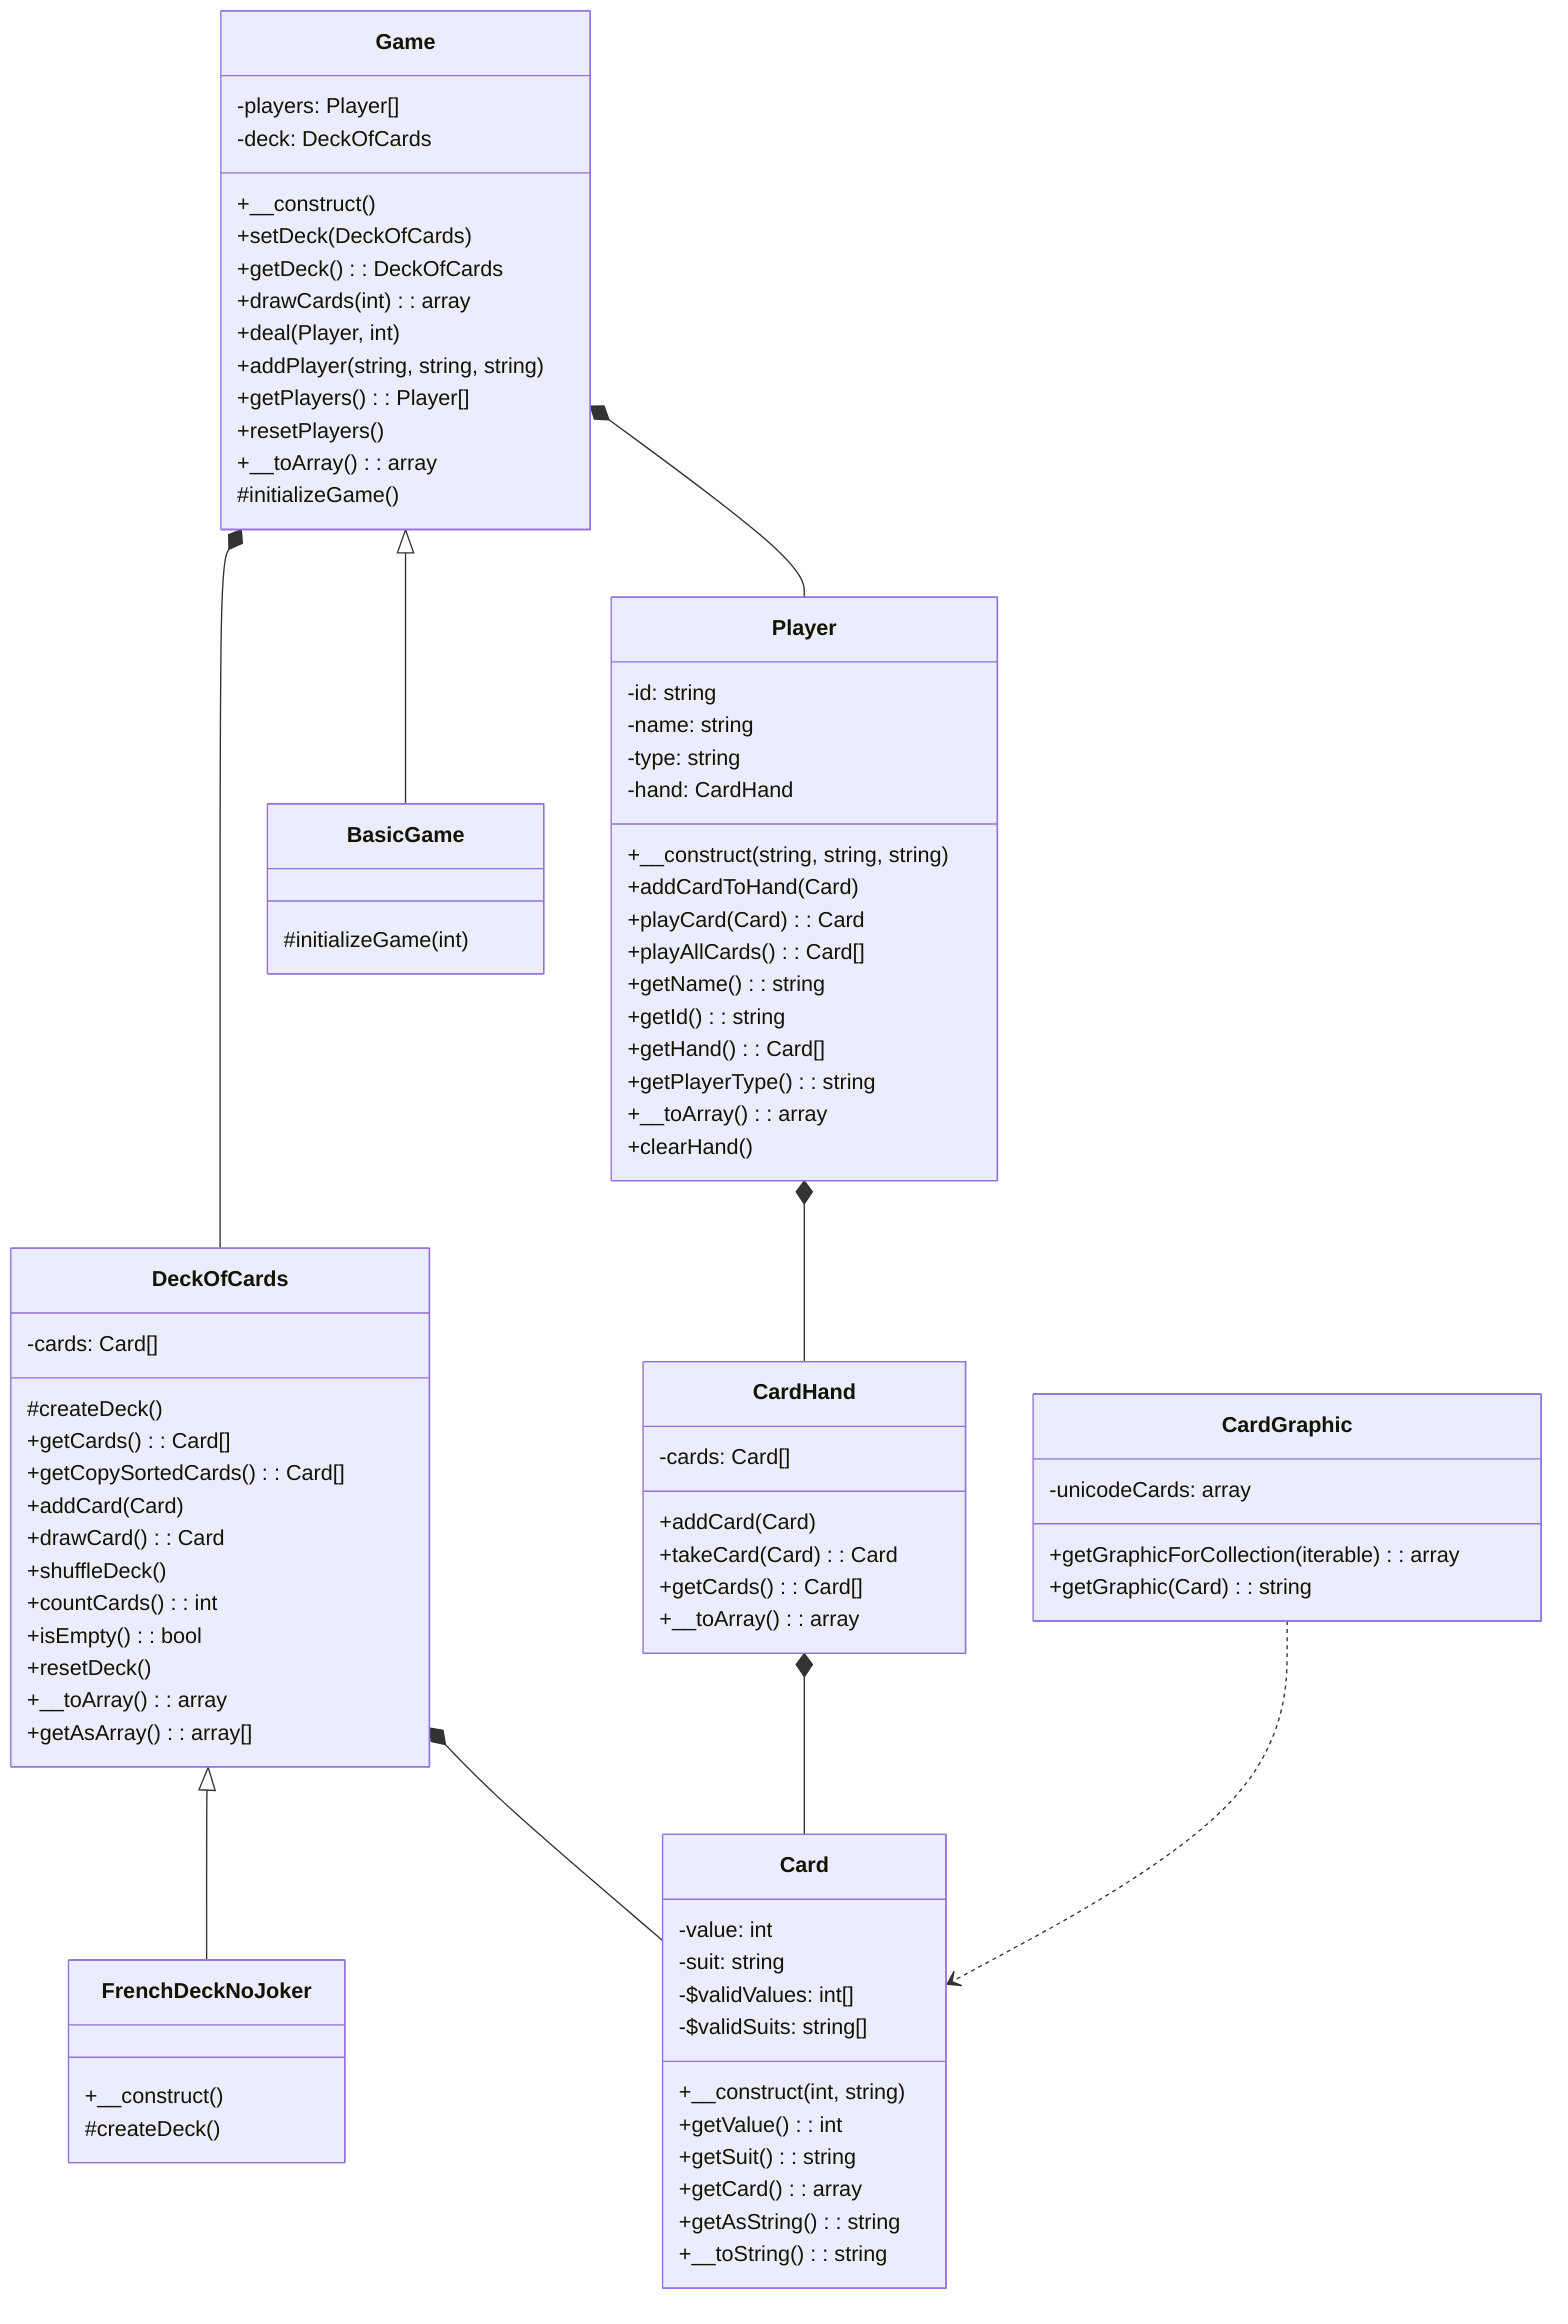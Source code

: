 classDiagram

    class Game {
        -players: Player[]
        -deck: DeckOfCards
        +__construct()
        +setDeck(DeckOfCards)
        +getDeck(): DeckOfCards
        +drawCards(int): array
        +deal(Player, int)
        +addPlayer(string, string, string)
        +getPlayers(): Player[]
        +resetPlayers()
        +__toArray(): array
        #initializeGame()
    }    

    class DeckOfCards {
        -cards: Card[]
        #createDeck()
        +getCards(): Card[]
        +getCopySortedCards(): Card[]
        +addCard(Card)
        +drawCard(): Card
        +shuffleDeck()
        +countCards(): int
        +isEmpty(): bool
        +resetDeck()
        +__toArray(): array
        +getAsArray(): array[]
    }

    class Player {
        -id: string
        -name: string
        -type: string
        -hand: CardHand
        +__construct(string, string, string)
        +addCardToHand(Card)
        +playCard(Card): Card
        +playAllCards(): Card[]
        +getName(): string
        +getId(): string
        +getHand(): Card[]
        +getPlayerType(): string
        +__toArray(): array
        +clearHand()
    }

    class CardHand {
        -cards: Card[]
        +addCard(Card)
        +takeCard(Card): Card
        +getCards(): Card[]
        +__toArray(): array
    }
    class Card {
        -value: int
        -suit: string
        -$validValues: int[]
        -$validSuits: string[]
        +__construct(int, string)
        +getValue(): int
        +getSuit(): string
        +getCard(): array
        +getAsString(): string
        +__toString(): string
    }
    class CardGraphic {
        -unicodeCards: array
        +getGraphicForCollection(iterable): array
        +getGraphic(Card): string
    }
    class BasicGame {
        #initializeGame(int)
    }
    class FrenchDeckNoJoker {
        +__construct()
        #createDeck()
    }
    Game <|-- BasicGame
    Game *-- Player
    Game *-- DeckOfCards
    DeckOfCards <|-- FrenchDeckNoJoker
    DeckOfCards *-- Card
    Player *-- CardHand
    CardHand *-- Card
    CardGraphic ..> Card